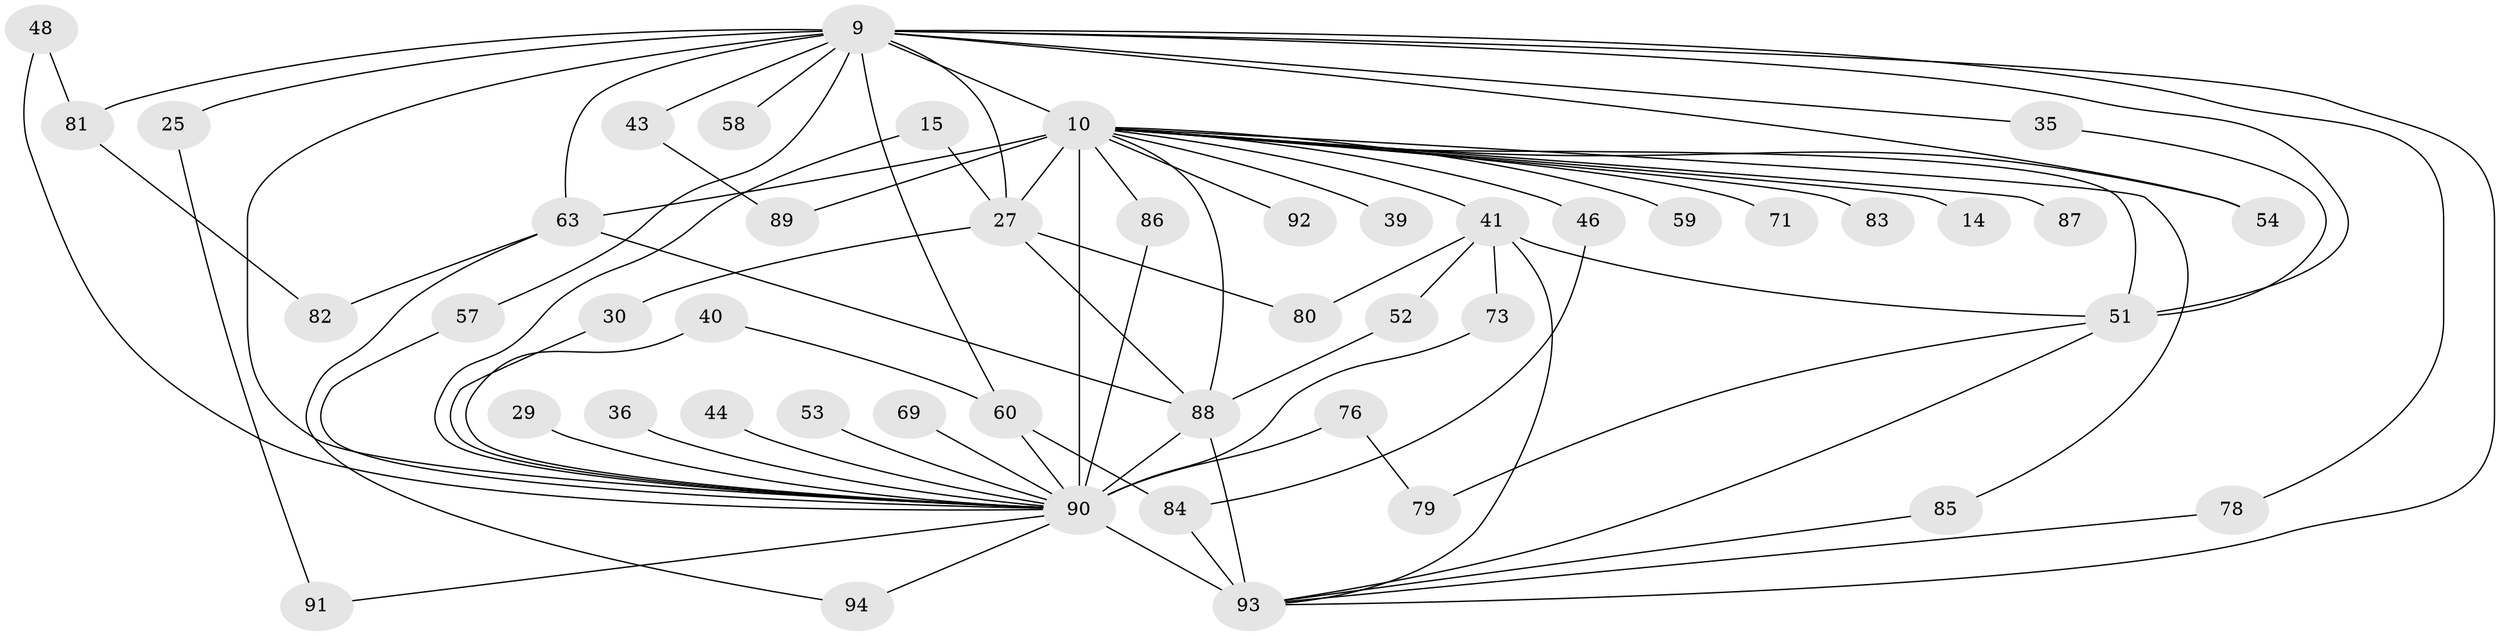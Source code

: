// original degree distribution, {19: 0.031914893617021274, 14: 0.010638297872340425, 20: 0.02127659574468085, 27: 0.010638297872340425, 17: 0.031914893617021274, 2: 0.48936170212765956, 8: 0.010638297872340425, 7: 0.010638297872340425, 3: 0.26595744680851063, 6: 0.02127659574468085, 11: 0.010638297872340425, 4: 0.0851063829787234}
// Generated by graph-tools (version 1.1) at 2025/46/03/09/25 04:46:23]
// undirected, 47 vertices, 79 edges
graph export_dot {
graph [start="1"]
  node [color=gray90,style=filled];
  9 [super="+5+2"];
  10 [super="+8+7"];
  14;
  15;
  25;
  27 [super="+12+24"];
  29;
  30;
  35;
  36;
  39;
  40;
  41 [super="+13"];
  43;
  44;
  46 [super="+23"];
  48;
  51 [super="+37+17+45"];
  52;
  53;
  54;
  57 [super="+26"];
  58;
  59;
  60 [super="+49+50"];
  63 [super="+61"];
  69;
  71;
  73;
  76 [super="+47"];
  78;
  79;
  80 [super="+16"];
  81 [super="+65"];
  82;
  83;
  84 [super="+70"];
  85;
  86 [super="+20"];
  87;
  88 [super="+75+67"];
  89;
  90 [super="+3+74"];
  91;
  92;
  93 [super="+21+22+62+68+77"];
  94;
  9 -- 10 [weight=12];
  9 -- 25 [weight=2];
  9 -- 35;
  9 -- 57;
  9 -- 78;
  9 -- 81 [weight=2];
  9 -- 43 [weight=2];
  9 -- 54;
  9 -- 58;
  9 -- 27;
  9 -- 93;
  9 -- 51 [weight=2];
  9 -- 60 [weight=2];
  9 -- 63;
  9 -- 90 [weight=10];
  10 -- 27 [weight=2];
  10 -- 83 [weight=2];
  10 -- 85;
  10 -- 86 [weight=2];
  10 -- 87 [weight=2];
  10 -- 71 [weight=2];
  10 -- 14 [weight=2];
  10 -- 89;
  10 -- 59 [weight=2];
  10 -- 63 [weight=2];
  10 -- 90 [weight=18];
  10 -- 92 [weight=2];
  10 -- 39 [weight=2];
  10 -- 41 [weight=3];
  10 -- 46 [weight=2];
  10 -- 54;
  10 -- 88 [weight=2];
  10 -- 51 [weight=2];
  15 -- 27;
  15 -- 90;
  25 -- 91;
  27 -- 30;
  27 -- 80 [weight=2];
  27 -- 88 [weight=2];
  29 -- 90;
  30 -- 90;
  35 -- 51;
  36 -- 90;
  40 -- 60;
  40 -- 90 [weight=2];
  41 -- 51;
  41 -- 80;
  41 -- 52;
  41 -- 73;
  41 -- 93;
  43 -- 89;
  44 -- 90;
  46 -- 84;
  48 -- 81;
  48 -- 90;
  51 -- 79;
  51 -- 93;
  52 -- 88;
  53 -- 90 [weight=2];
  57 -- 90;
  60 -- 84;
  60 -- 90;
  63 -- 82;
  63 -- 94;
  63 -- 88;
  69 -- 90 [weight=2];
  73 -- 90;
  76 -- 79;
  76 -- 90 [weight=3];
  78 -- 93;
  81 -- 82;
  84 -- 93;
  85 -- 93;
  86 -- 90;
  88 -- 90 [weight=5];
  88 -- 93 [weight=3];
  90 -- 91;
  90 -- 93 [weight=5];
  90 -- 94;
}
